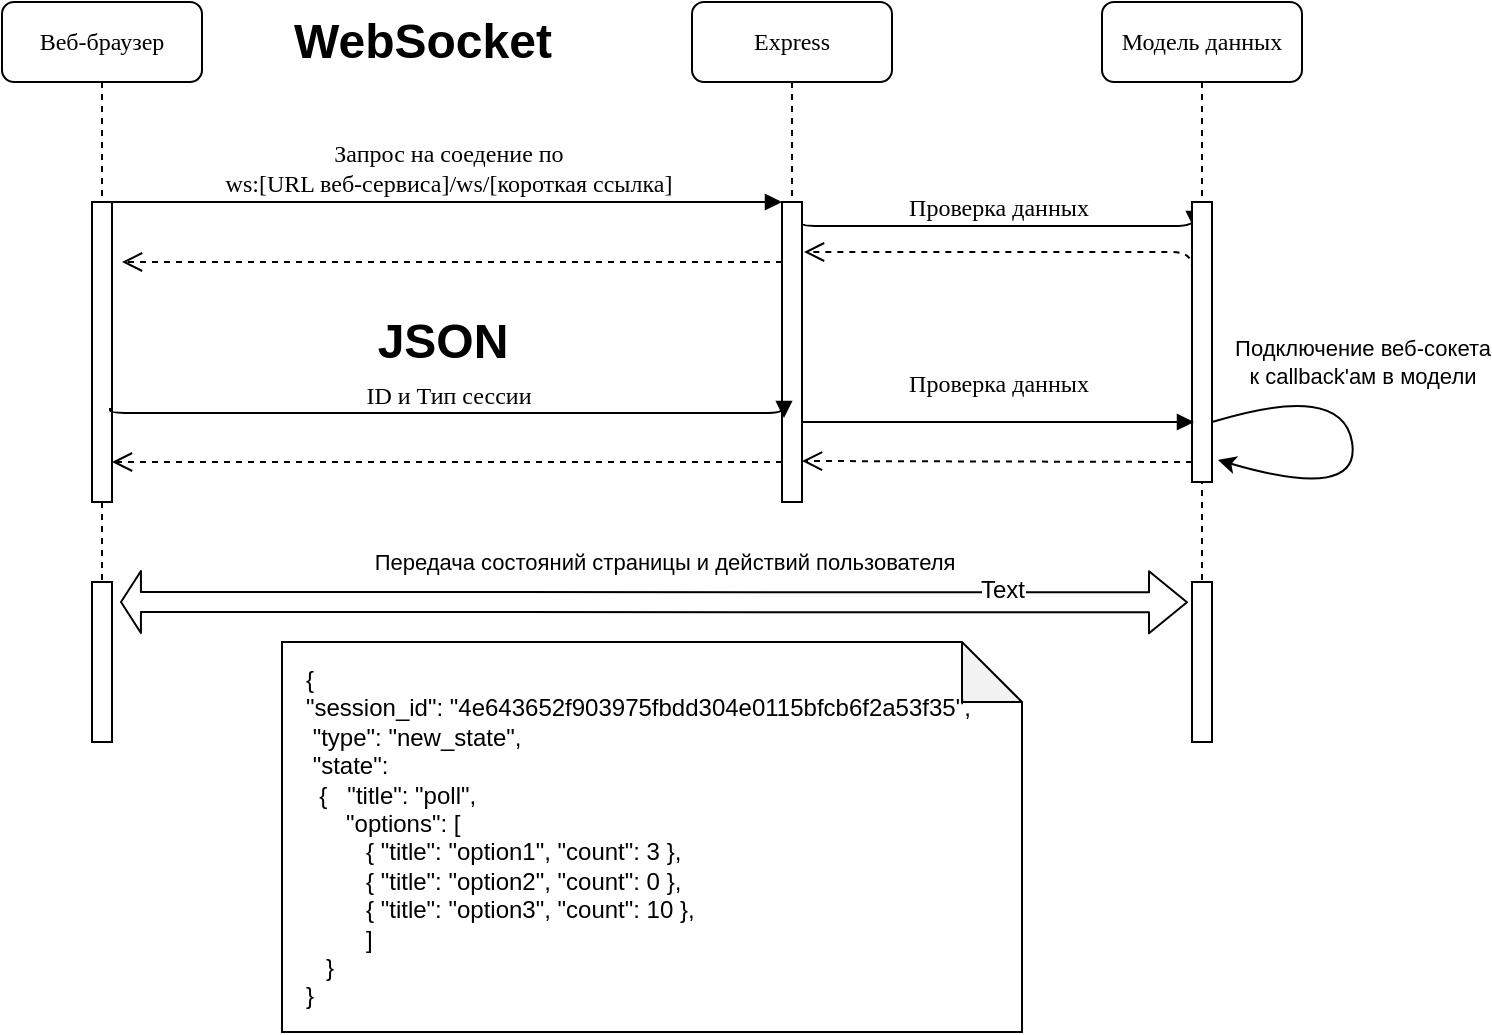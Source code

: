 <mxfile version="10.7.1" type="device"><diagram name="Page-1" id="13e1069c-82ec-6db2-03f1-153e76fe0fe0"><mxGraphModel dx="1394" dy="747" grid="1" gridSize="10" guides="1" tooltips="1" connect="1" arrows="1" fold="1" page="1" pageScale="1" pageWidth="1100" pageHeight="850" background="#ffffff" math="0" shadow="0"><root><mxCell id="0"/><mxCell id="1" parent="0"/><mxCell id="7baba1c4bc27f4b0-2" value="Express" style="shape=umlLifeline;perimeter=lifelinePerimeter;whiteSpace=wrap;html=1;container=1;collapsible=0;recursiveResize=0;outlineConnect=0;rounded=1;shadow=0;comic=0;labelBackgroundColor=none;strokeColor=#000000;strokeWidth=1;fillColor=#FFFFFF;fontFamily=Verdana;fontSize=12;fontColor=#000000;align=center;" parent="1" vertex="1"><mxGeometry x="445" y="70" width="100" height="250" as="geometry"/></mxCell><mxCell id="7baba1c4bc27f4b0-10" value="" style="html=1;points=[];perimeter=orthogonalPerimeter;rounded=0;shadow=0;comic=0;labelBackgroundColor=none;strokeColor=#000000;strokeWidth=1;fillColor=#FFFFFF;fontFamily=Verdana;fontSize=12;fontColor=#000000;align=center;" parent="7baba1c4bc27f4b0-2" vertex="1"><mxGeometry x="45" y="100" width="10" height="150" as="geometry"/></mxCell><mxCell id="7baba1c4bc27f4b0-8" value="Веб-браузер" style="shape=umlLifeline;perimeter=lifelinePerimeter;whiteSpace=wrap;html=1;container=1;collapsible=0;recursiveResize=0;outlineConnect=0;rounded=1;shadow=0;comic=0;labelBackgroundColor=none;strokeColor=#000000;strokeWidth=1;fillColor=#FFFFFF;fontFamily=Verdana;fontSize=12;fontColor=#000000;align=center;" parent="1" vertex="1"><mxGeometry x="100" y="70" width="100" height="370" as="geometry"/></mxCell><mxCell id="7baba1c4bc27f4b0-9" value="" style="html=1;points=[];perimeter=orthogonalPerimeter;rounded=0;shadow=0;comic=0;labelBackgroundColor=none;strokeColor=#000000;strokeWidth=1;fillColor=#FFFFFF;fontFamily=Verdana;fontSize=12;fontColor=#000000;align=center;" parent="7baba1c4bc27f4b0-8" vertex="1"><mxGeometry x="45" y="100" width="10" height="150" as="geometry"/></mxCell><mxCell id="NJ4bhTJ6y7Ft0nEHTyod-23" value="" style="html=1;points=[];perimeter=orthogonalPerimeter;rounded=0;shadow=0;comic=0;labelBackgroundColor=none;strokeColor=#000000;strokeWidth=1;fillColor=#FFFFFF;fontFamily=Verdana;fontSize=12;fontColor=#000000;align=center;" vertex="1" parent="7baba1c4bc27f4b0-8"><mxGeometry x="45" y="290" width="10" height="80" as="geometry"/></mxCell><mxCell id="7baba1c4bc27f4b0-11" value="Запрос на соедение по&lt;br&gt;ws:[URL веб-сервиса]/ws/[короткая ссылка]&lt;br&gt;" style="html=1;verticalAlign=bottom;endArrow=block;entryX=0;entryY=0;labelBackgroundColor=none;fontFamily=Verdana;fontSize=12;edgeStyle=elbowEdgeStyle;elbow=vertical;" parent="1" source="7baba1c4bc27f4b0-9" target="7baba1c4bc27f4b0-10" edge="1"><mxGeometry relative="1" as="geometry"><mxPoint x="220" y="190" as="sourcePoint"/></mxGeometry></mxCell><mxCell id="7baba1c4bc27f4b0-14" value="Проверка данных" style="html=1;verticalAlign=bottom;endArrow=block;entryX=0.1;entryY=0.093;labelBackgroundColor=none;fontFamily=Verdana;fontSize=12;edgeStyle=elbowEdgeStyle;elbow=vertical;entryDx=0;entryDy=0;entryPerimeter=0;exitX=1.1;exitY=0.073;exitDx=0;exitDy=0;exitPerimeter=0;" parent="1" source="7baba1c4bc27f4b0-10" target="NJ4bhTJ6y7Ft0nEHTyod-3" edge="1"><mxGeometry relative="1" as="geometry"><mxPoint x="575" y="190" as="sourcePoint"/><mxPoint x="650" y="190" as="targetPoint"/></mxGeometry></mxCell><mxCell id="NJ4bhTJ6y7Ft0nEHTyod-2" value="Модель данных" style="shape=umlLifeline;perimeter=lifelinePerimeter;whiteSpace=wrap;html=1;container=1;collapsible=0;recursiveResize=0;outlineConnect=0;rounded=1;shadow=0;comic=0;labelBackgroundColor=none;strokeColor=#000000;strokeWidth=1;fillColor=#FFFFFF;fontFamily=Verdana;fontSize=12;fontColor=#000000;align=center;" vertex="1" parent="1"><mxGeometry x="650" y="70" width="100" height="370" as="geometry"/></mxCell><mxCell id="NJ4bhTJ6y7Ft0nEHTyod-3" value="" style="html=1;points=[];perimeter=orthogonalPerimeter;rounded=0;shadow=0;comic=0;labelBackgroundColor=none;strokeColor=#000000;strokeWidth=1;fillColor=#FFFFFF;fontFamily=Verdana;fontSize=12;fontColor=#000000;align=center;" vertex="1" parent="NJ4bhTJ6y7Ft0nEHTyod-2"><mxGeometry x="45" y="100" width="10" height="140" as="geometry"/></mxCell><mxCell id="NJ4bhTJ6y7Ft0nEHTyod-25" value="" style="html=1;points=[];perimeter=orthogonalPerimeter;rounded=0;shadow=0;comic=0;labelBackgroundColor=none;strokeColor=#000000;strokeWidth=1;fillColor=#FFFFFF;fontFamily=Verdana;fontSize=12;fontColor=#000000;align=center;" vertex="1" parent="NJ4bhTJ6y7Ft0nEHTyod-2"><mxGeometry x="45" y="290" width="10" height="80" as="geometry"/></mxCell><mxCell id="NJ4bhTJ6y7Ft0nEHTyod-28" value="Подключение веб-сокета &lt;br&gt;к callback'ам в модели" style="curved=1;endArrow=classic;html=1;exitX=1;exitY=0.786;exitDx=0;exitDy=0;exitPerimeter=0;entryX=1.3;entryY=0.921;entryDx=0;entryDy=0;entryPerimeter=0;" edge="1" parent="NJ4bhTJ6y7Ft0nEHTyod-2" source="NJ4bhTJ6y7Ft0nEHTyod-3" target="NJ4bhTJ6y7Ft0nEHTyod-3"><mxGeometry x="-0.333" y="14" width="50" height="50" relative="1" as="geometry"><mxPoint x="55" y="240" as="sourcePoint"/><mxPoint x="105" y="190" as="targetPoint"/><Array as="points"><mxPoint x="120" y="190"/><mxPoint x="130" y="250"/></Array><mxPoint x="-4" y="-8" as="offset"/></mxGeometry></mxCell><mxCell id="NJ4bhTJ6y7Ft0nEHTyod-6" value="" style="html=1;verticalAlign=bottom;endArrow=open;dashed=1;endSize=8;labelBackgroundColor=none;fontFamily=Verdana;fontSize=12;edgeStyle=elbowEdgeStyle;elbow=vertical;entryX=1.1;entryY=0.167;entryDx=0;entryDy=0;entryPerimeter=0;" edge="1" parent="1" target="7baba1c4bc27f4b0-10"><mxGeometry relative="1" as="geometry"><mxPoint x="510" y="190" as="targetPoint"/><Array as="points"><mxPoint x="610" y="195"/></Array><mxPoint x="695" y="210" as="sourcePoint"/></mxGeometry></mxCell><mxCell id="NJ4bhTJ6y7Ft0nEHTyod-7" value="" style="html=1;verticalAlign=bottom;endArrow=open;dashed=1;endSize=8;labelBackgroundColor=none;fontFamily=Verdana;fontSize=12;edgeStyle=elbowEdgeStyle;elbow=vertical;" edge="1" parent="1"><mxGeometry relative="1" as="geometry"><mxPoint x="160" y="200" as="targetPoint"/><Array as="points"><mxPoint x="215.5" y="200"/></Array><mxPoint x="490" y="200" as="sourcePoint"/></mxGeometry></mxCell><mxCell id="NJ4bhTJ6y7Ft0nEHTyod-13" value="Проверка данных" style="html=1;verticalAlign=bottom;endArrow=block;entryX=0.1;entryY=0.091;labelBackgroundColor=none;fontFamily=Verdana;fontSize=12;edgeStyle=elbowEdgeStyle;elbow=vertical;entryDx=0;entryDy=0;entryPerimeter=0;" edge="1" parent="1"><mxGeometry y="10" relative="1" as="geometry"><mxPoint x="500" y="280" as="sourcePoint"/><mxPoint x="696" y="280" as="targetPoint"/><mxPoint as="offset"/></mxGeometry></mxCell><mxCell id="NJ4bhTJ6y7Ft0nEHTyod-14" value="" style="html=1;verticalAlign=bottom;endArrow=open;dashed=1;endSize=8;labelBackgroundColor=none;fontFamily=Verdana;fontSize=12;edgeStyle=elbowEdgeStyle;elbow=vertical;" edge="1" parent="1"><mxGeometry relative="1" as="geometry"><mxPoint x="500" y="300" as="targetPoint"/><Array as="points"><mxPoint x="420.5" y="299.5"/></Array><mxPoint x="695" y="300" as="sourcePoint"/></mxGeometry></mxCell><mxCell id="NJ4bhTJ6y7Ft0nEHTyod-17" value="ID и Тип сессии" style="html=1;verticalAlign=bottom;endArrow=block;entryX=0.1;entryY=0.72;labelBackgroundColor=none;fontFamily=Verdana;fontSize=12;edgeStyle=elbowEdgeStyle;elbow=vertical;entryDx=0;entryDy=0;entryPerimeter=0;exitX=0.9;exitY=0.687;exitDx=0;exitDy=0;exitPerimeter=0;" edge="1" parent="1" source="7baba1c4bc27f4b0-9" target="7baba1c4bc27f4b0-10"><mxGeometry relative="1" as="geometry"><mxPoint x="200" y="280" as="sourcePoint"/><mxPoint x="396" y="280" as="targetPoint"/></mxGeometry></mxCell><mxCell id="NJ4bhTJ6y7Ft0nEHTyod-18" value="" style="html=1;verticalAlign=bottom;endArrow=open;dashed=1;endSize=8;labelBackgroundColor=none;fontFamily=Verdana;fontSize=12;edgeStyle=elbowEdgeStyle;elbow=vertical;" edge="1" parent="1" source="7baba1c4bc27f4b0-10"><mxGeometry relative="1" as="geometry"><mxPoint x="155" y="300.5" as="targetPoint"/><Array as="points"><mxPoint x="75.5" y="300"/></Array><mxPoint x="350" y="300.5" as="sourcePoint"/></mxGeometry></mxCell><mxCell id="NJ4bhTJ6y7Ft0nEHTyod-21" value="WebSocket" style="text;strokeColor=none;fillColor=none;html=1;fontSize=24;fontStyle=1;verticalAlign=middle;align=center;" vertex="1" parent="1"><mxGeometry x="260" y="70" width="100" height="40" as="geometry"/></mxCell><mxCell id="NJ4bhTJ6y7Ft0nEHTyod-22" value="JSON" style="text;strokeColor=none;fillColor=none;html=1;fontSize=24;fontStyle=1;verticalAlign=middle;align=center;" vertex="1" parent="1"><mxGeometry x="270" y="220" width="100" height="40" as="geometry"/></mxCell><mxCell id="NJ4bhTJ6y7Ft0nEHTyod-26" value="Передача состояний страницы и действий пользователя" style="shape=flexArrow;endArrow=classic;startArrow=classic;html=1;entryX=-0.2;entryY=0.127;entryDx=0;entryDy=0;entryPerimeter=0;width=10;startSize=2.99;" edge="1" parent="1" target="NJ4bhTJ6y7Ft0nEHTyod-25"><mxGeometry x="0.017" y="20" width="50" height="50" relative="1" as="geometry"><mxPoint x="159" y="370" as="sourcePoint"/><mxPoint x="697" y="369" as="targetPoint"/><mxPoint as="offset"/></mxGeometry></mxCell><mxCell id="NJ4bhTJ6y7Ft0nEHTyod-35" value="Text" style="text;html=1;resizable=0;points=[];align=center;verticalAlign=middle;labelBackgroundColor=#ffffff;" vertex="1" connectable="0" parent="NJ4bhTJ6y7Ft0nEHTyod-26"><mxGeometry x="0.652" y="6" relative="1" as="geometry"><mxPoint as="offset"/></mxGeometry></mxCell><mxCell id="NJ4bhTJ6y7Ft0nEHTyod-34" value="" style="group" vertex="1" connectable="0" parent="1"><mxGeometry x="240" y="390" width="370" height="195" as="geometry"/></mxCell><mxCell id="NJ4bhTJ6y7Ft0nEHTyod-33" value="" style="group" vertex="1" connectable="0" parent="NJ4bhTJ6y7Ft0nEHTyod-34"><mxGeometry width="370" height="195" as="geometry"/></mxCell><mxCell id="NJ4bhTJ6y7Ft0nEHTyod-31" value="" style="shape=note;whiteSpace=wrap;html=1;backgroundOutline=1;darkOpacity=0.05;" vertex="1" parent="NJ4bhTJ6y7Ft0nEHTyod-33"><mxGeometry width="370" height="195" as="geometry"/></mxCell><mxCell id="NJ4bhTJ6y7Ft0nEHTyod-32" value="{&amp;nbsp;&lt;br&gt;&quot;session_id&quot;: &quot;4e643652f903975fbdd304e0115bfcb6f2a53f35&quot;,&lt;br&gt;&amp;nbsp;&quot;type&quot;: &quot;new_state&quot;,&lt;br&gt;&amp;nbsp;&quot;state&quot;: &lt;br&gt;&amp;nbsp; {&amp;nbsp; &amp;nbsp;&quot;title&quot;:&amp;nbsp;&quot;poll&quot;,&lt;br&gt;&amp;nbsp; &amp;nbsp; &amp;nbsp; &quot;options&quot;: [&lt;br&gt;&amp;nbsp; &amp;nbsp; &amp;nbsp; &amp;nbsp; &amp;nbsp;{ &quot;title&quot;: &quot;option1&quot;, &quot;count&quot;: 3 },&lt;br&gt;&amp;nbsp; &amp;nbsp; &amp;nbsp; &amp;nbsp; &amp;nbsp;{ &quot;title&quot;: &quot;option2&quot;, &quot;count&quot;: 0 },&#9;&lt;br&gt;&amp;nbsp; &amp;nbsp; &amp;nbsp; &amp;nbsp; &amp;nbsp;{ &quot;title&quot;: &quot;option3&quot;, &quot;count&quot;: 10 },&lt;br&gt;&amp;nbsp; &amp;nbsp; &amp;nbsp; &amp;nbsp; &amp;nbsp;]&amp;nbsp;&lt;br&gt;&amp;nbsp; &amp;nbsp;}&lt;br&gt;}" style="text;html=1;" vertex="1" parent="NJ4bhTJ6y7Ft0nEHTyod-33"><mxGeometry x="10" y="5" width="340" height="120" as="geometry"/></mxCell></root></mxGraphModel></diagram></mxfile>